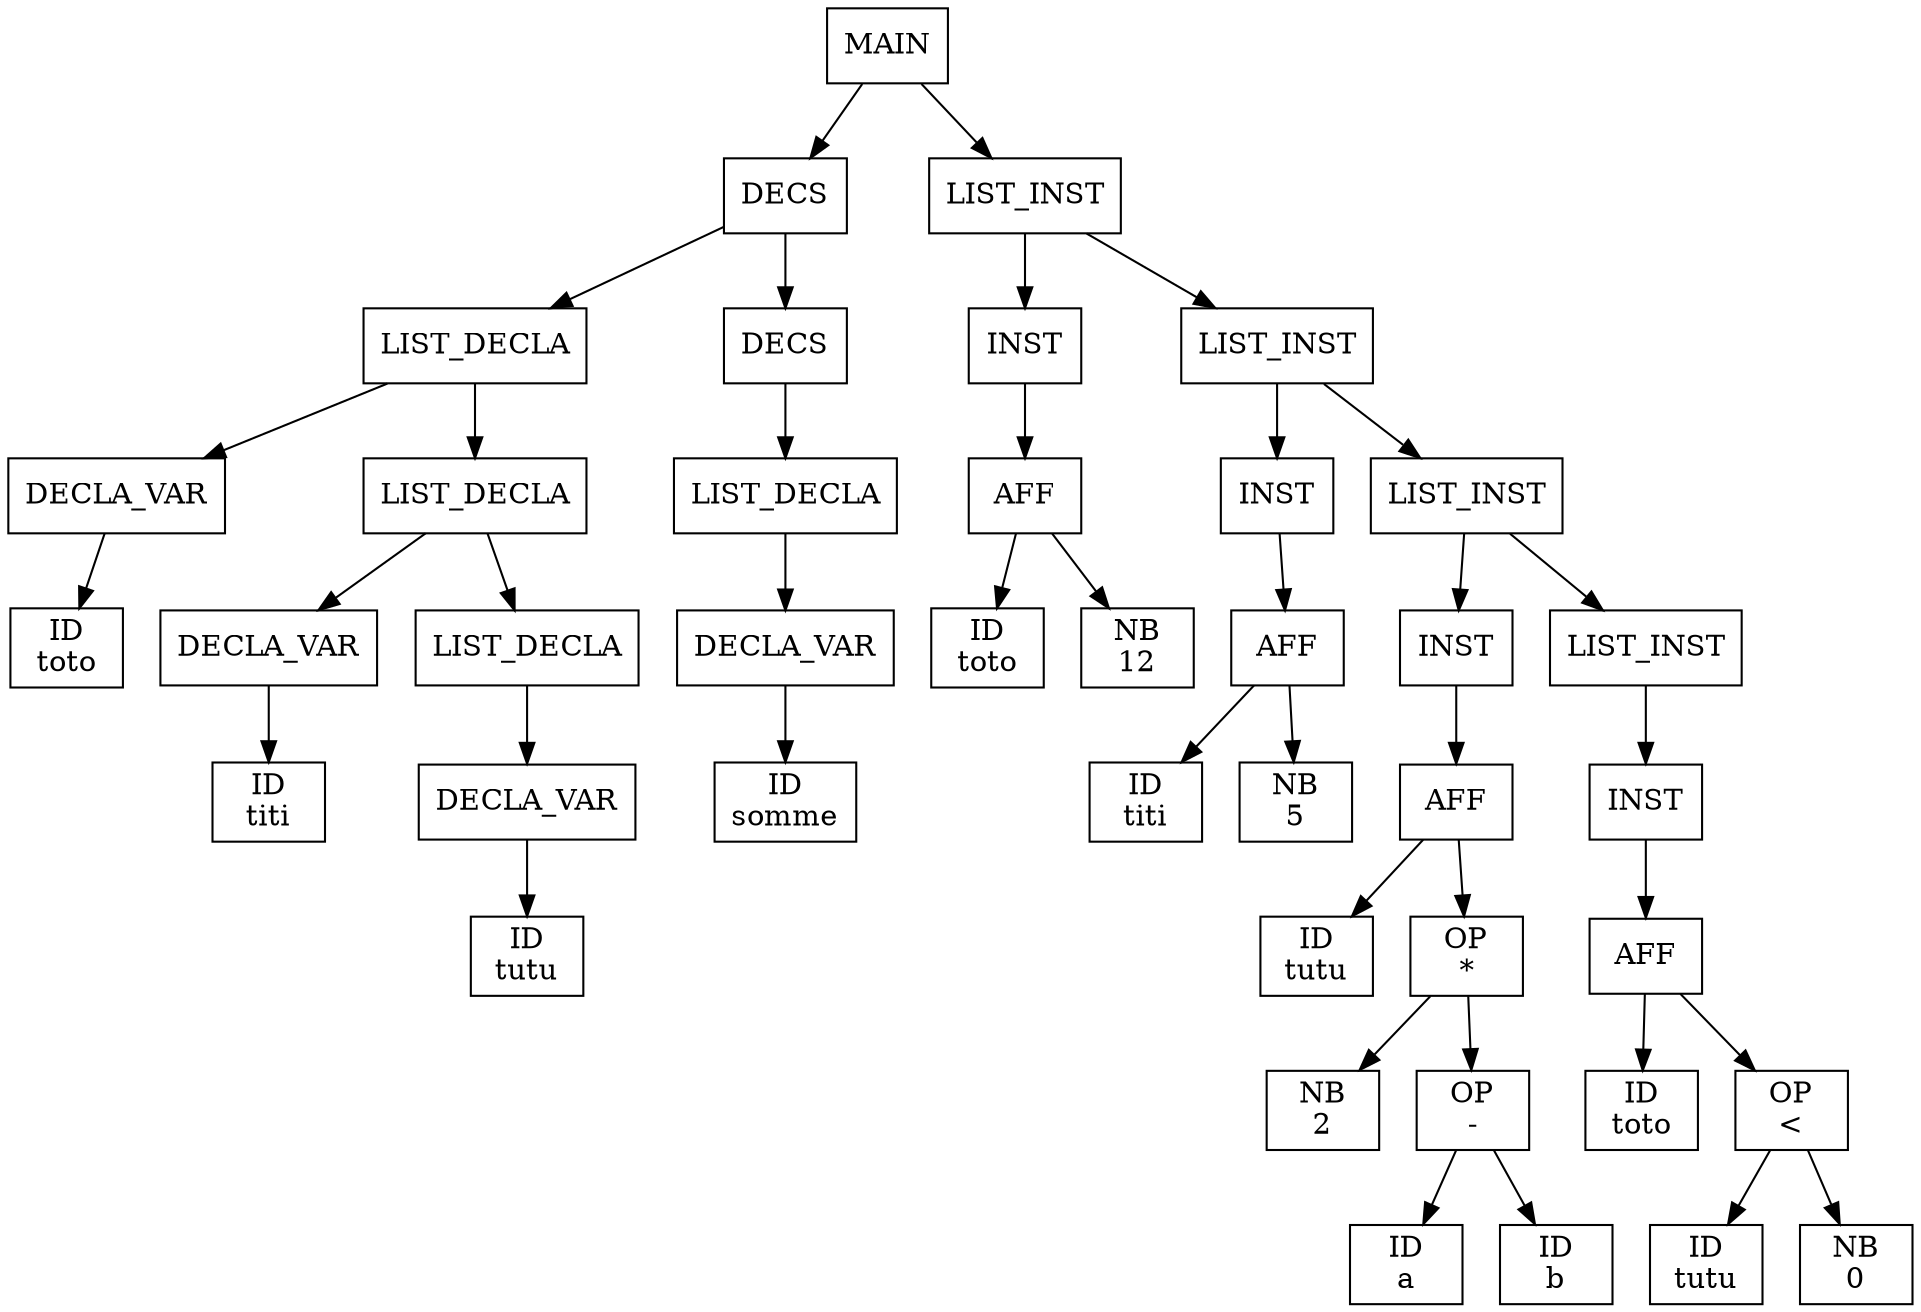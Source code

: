 digraph ASA {
node0x55d6a61650f0 [label="MAIN\n", shape=box];
node0x55d6a61650f0 -> node0x55d6a6164a30;
node0x55d6a6164a30 [label="DECS\n", shape=box];
node0x55d6a6164a30 -> node0x55d6a61648f0;
node0x55d6a61648f0 [label="LIST_DECLA\n", shape=box];
node0x55d6a61648f0 -> node0x55d6a61646f0;
node0x55d6a61646f0 [label="DECLA_VAR\n", shape=box];
node0x55d6a61646f0 -> node0x55d6a6164730;
node0x55d6a6164730 [label="ID\ntoto", shape=box];
node0x55d6a61648f0 -> node0x55d6a61648b0;
node0x55d6a61648b0 [label="LIST_DECLA\n", shape=box];
node0x55d6a61648b0 -> node0x55d6a6164770;
node0x55d6a6164770 [label="DECLA_VAR\n", shape=box];
node0x55d6a6164770 -> node0x55d6a61647b0;
node0x55d6a61647b0 [label="ID\ntiti", shape=box];
node0x55d6a61648b0 -> node0x55d6a6164870;
node0x55d6a6164870 [label="LIST_DECLA\n", shape=box];
node0x55d6a6164870 -> node0x55d6a61647f0;
node0x55d6a61647f0 [label="DECLA_VAR\n", shape=box];
node0x55d6a61647f0 -> node0x55d6a6164830;
node0x55d6a6164830 [label="ID\ntutu", shape=box];
node0x55d6a6164a30 -> node0x55d6a61649f0;
node0x55d6a61649f0 [label="DECS\n", shape=box];
node0x55d6a61649f0 -> node0x55d6a61649b0;
node0x55d6a61649b0 [label="LIST_DECLA\n", shape=box];
node0x55d6a61649b0 -> node0x55d6a6164930;
node0x55d6a6164930 [label="DECLA_VAR\n", shape=box];
node0x55d6a6164930 -> node0x55d6a6164970;
node0x55d6a6164970 [label="ID\nsomme", shape=box];
node0x55d6a61650f0 -> node0x55d6a61650b0;
node0x55d6a61650b0 [label="LIST_INST\n", shape=box];
node0x55d6a61650b0 -> node0x55d6a6164b30;
node0x55d6a6164b30 [label="INST\n", shape=box];
node0x55d6a6164b30 -> node0x55d6a6164ab0;
node0x55d6a6164ab0 [label="AFF\n", shape=box];
node0x55d6a6164ab0 -> node0x55d6a6164af0;
node0x55d6a6164af0 [label="ID\ntoto", shape=box];
node0x55d6a6164ab0 -> node0x55d6a6164a70;
node0x55d6a6164a70 [label="NB\n12", shape=box];
node0x55d6a61650b0 -> node0x55d6a6165070;
node0x55d6a6165070 [label="LIST_INST\n", shape=box];
node0x55d6a6165070 -> node0x55d6a6164c30;
node0x55d6a6164c30 [label="INST\n", shape=box];
node0x55d6a6164c30 -> node0x55d6a6164bb0;
node0x55d6a6164bb0 [label="AFF\n", shape=box];
node0x55d6a6164bb0 -> node0x55d6a6164bf0;
node0x55d6a6164bf0 [label="ID\ntiti", shape=box];
node0x55d6a6164bb0 -> node0x55d6a6164b70;
node0x55d6a6164b70 [label="NB\n5", shape=box];
node0x55d6a6165070 -> node0x55d6a6165030;
node0x55d6a6165030 [label="LIST_INST\n", shape=box];
node0x55d6a6165030 -> node0x55d6a6164e30;
node0x55d6a6164e30 [label="INST\n", shape=box];
node0x55d6a6164e30 -> node0x55d6a6164db0;
node0x55d6a6164db0 [label="AFF\n", shape=box];
node0x55d6a6164db0 -> node0x55d6a6164df0;
node0x55d6a6164df0 [label="ID\ntutu", shape=box];
node0x55d6a6164db0 -> node0x55d6a6164d70;
node0x55d6a6164d70 [label="OP\n*", shape=box];
node0x55d6a6164d70 -> node0x55d6a6164c70;
node0x55d6a6164c70 [label="NB\n2", shape=box];
node0x55d6a6164d70 -> node0x55d6a6164d30;
node0x55d6a6164d30 [label="OP\n-", shape=box];
node0x55d6a6164d30 -> node0x55d6a6164cb0;
node0x55d6a6164cb0 [label="ID\na", shape=box];
node0x55d6a6164d30 -> node0x55d6a6164cf0;
node0x55d6a6164cf0 [label="ID\nb", shape=box];
node0x55d6a6165030 -> node0x55d6a6164ff0;
node0x55d6a6164ff0 [label="LIST_INST\n", shape=box];
node0x55d6a6164ff0 -> node0x55d6a6164fb0;
node0x55d6a6164fb0 [label="INST\n", shape=box];
node0x55d6a6164fb0 -> node0x55d6a6164f30;
node0x55d6a6164f30 [label="AFF\n", shape=box];
node0x55d6a6164f30 -> node0x55d6a6164f70;
node0x55d6a6164f70 [label="ID\ntoto", shape=box];
node0x55d6a6164f30 -> node0x55d6a6164ef0;
node0x55d6a6164ef0 [label="OP\n<", shape=box];
node0x55d6a6164ef0 -> node0x55d6a6164e70;
node0x55d6a6164e70 [label="ID\ntutu", shape=box];
node0x55d6a6164ef0 -> node0x55d6a6164eb0;
node0x55d6a6164eb0 [label="NB\n0", shape=box];
}
